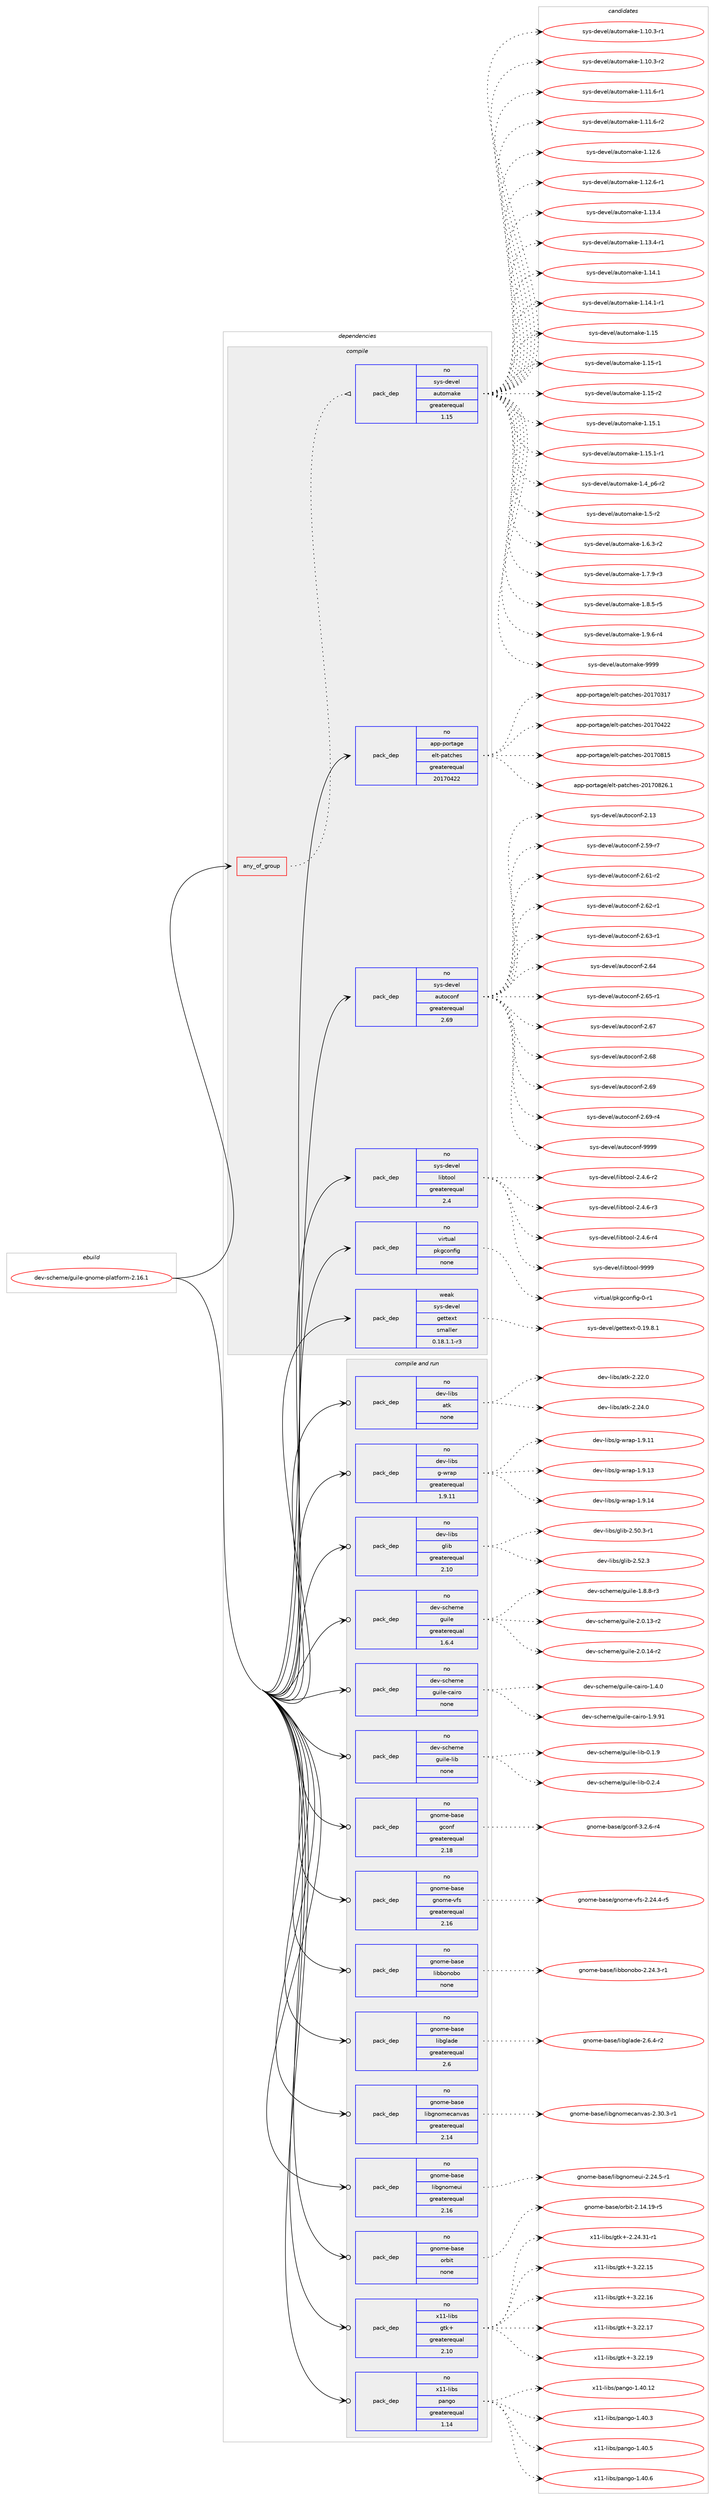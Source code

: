digraph prolog {

# *************
# Graph options
# *************

newrank=true;
concentrate=true;
compound=true;
graph [rankdir=LR,fontname=Helvetica,fontsize=10,ranksep=1.5];#, ranksep=2.5, nodesep=0.2];
edge  [arrowhead=vee];
node  [fontname=Helvetica,fontsize=10];

# **********
# The ebuild
# **********

subgraph cluster_leftcol {
color=gray;
rank=same;
label=<<i>ebuild</i>>;
id [label="dev-scheme/guile-gnome-platform-2.16.1", color=red, width=4, href="../dev-scheme/guile-gnome-platform-2.16.1.svg"];
}

# ****************
# The dependencies
# ****************

subgraph cluster_midcol {
color=gray;
label=<<i>dependencies</i>>;
subgraph cluster_compile {
fillcolor="#eeeeee";
style=filled;
label=<<i>compile</i>>;
subgraph any4094 {
dependency278915 [label=<<TABLE BORDER="0" CELLBORDER="1" CELLSPACING="0" CELLPADDING="4"><TR><TD CELLPADDING="10">any_of_group</TD></TR></TABLE>>, shape=none, color=red];subgraph pack197734 {
dependency278916 [label=<<TABLE BORDER="0" CELLBORDER="1" CELLSPACING="0" CELLPADDING="4" WIDTH="220"><TR><TD ROWSPAN="6" CELLPADDING="30">pack_dep</TD></TR><TR><TD WIDTH="110">no</TD></TR><TR><TD>sys-devel</TD></TR><TR><TD>automake</TD></TR><TR><TD>greaterequal</TD></TR><TR><TD>1.15</TD></TR></TABLE>>, shape=none, color=blue];
}
dependency278915:e -> dependency278916:w [weight=20,style="dotted",arrowhead="oinv"];
}
id:e -> dependency278915:w [weight=20,style="solid",arrowhead="vee"];
subgraph pack197735 {
dependency278917 [label=<<TABLE BORDER="0" CELLBORDER="1" CELLSPACING="0" CELLPADDING="4" WIDTH="220"><TR><TD ROWSPAN="6" CELLPADDING="30">pack_dep</TD></TR><TR><TD WIDTH="110">no</TD></TR><TR><TD>app-portage</TD></TR><TR><TD>elt-patches</TD></TR><TR><TD>greaterequal</TD></TR><TR><TD>20170422</TD></TR></TABLE>>, shape=none, color=blue];
}
id:e -> dependency278917:w [weight=20,style="solid",arrowhead="vee"];
subgraph pack197736 {
dependency278918 [label=<<TABLE BORDER="0" CELLBORDER="1" CELLSPACING="0" CELLPADDING="4" WIDTH="220"><TR><TD ROWSPAN="6" CELLPADDING="30">pack_dep</TD></TR><TR><TD WIDTH="110">no</TD></TR><TR><TD>sys-devel</TD></TR><TR><TD>autoconf</TD></TR><TR><TD>greaterequal</TD></TR><TR><TD>2.69</TD></TR></TABLE>>, shape=none, color=blue];
}
id:e -> dependency278918:w [weight=20,style="solid",arrowhead="vee"];
subgraph pack197737 {
dependency278919 [label=<<TABLE BORDER="0" CELLBORDER="1" CELLSPACING="0" CELLPADDING="4" WIDTH="220"><TR><TD ROWSPAN="6" CELLPADDING="30">pack_dep</TD></TR><TR><TD WIDTH="110">no</TD></TR><TR><TD>sys-devel</TD></TR><TR><TD>libtool</TD></TR><TR><TD>greaterequal</TD></TR><TR><TD>2.4</TD></TR></TABLE>>, shape=none, color=blue];
}
id:e -> dependency278919:w [weight=20,style="solid",arrowhead="vee"];
subgraph pack197738 {
dependency278920 [label=<<TABLE BORDER="0" CELLBORDER="1" CELLSPACING="0" CELLPADDING="4" WIDTH="220"><TR><TD ROWSPAN="6" CELLPADDING="30">pack_dep</TD></TR><TR><TD WIDTH="110">no</TD></TR><TR><TD>virtual</TD></TR><TR><TD>pkgconfig</TD></TR><TR><TD>none</TD></TR><TR><TD></TD></TR></TABLE>>, shape=none, color=blue];
}
id:e -> dependency278920:w [weight=20,style="solid",arrowhead="vee"];
subgraph pack197739 {
dependency278921 [label=<<TABLE BORDER="0" CELLBORDER="1" CELLSPACING="0" CELLPADDING="4" WIDTH="220"><TR><TD ROWSPAN="6" CELLPADDING="30">pack_dep</TD></TR><TR><TD WIDTH="110">weak</TD></TR><TR><TD>sys-devel</TD></TR><TR><TD>gettext</TD></TR><TR><TD>smaller</TD></TR><TR><TD>0.18.1.1-r3</TD></TR></TABLE>>, shape=none, color=blue];
}
id:e -> dependency278921:w [weight=20,style="solid",arrowhead="vee"];
}
subgraph cluster_compileandrun {
fillcolor="#eeeeee";
style=filled;
label=<<i>compile and run</i>>;
subgraph pack197740 {
dependency278922 [label=<<TABLE BORDER="0" CELLBORDER="1" CELLSPACING="0" CELLPADDING="4" WIDTH="220"><TR><TD ROWSPAN="6" CELLPADDING="30">pack_dep</TD></TR><TR><TD WIDTH="110">no</TD></TR><TR><TD>dev-libs</TD></TR><TR><TD>atk</TD></TR><TR><TD>none</TD></TR><TR><TD></TD></TR></TABLE>>, shape=none, color=blue];
}
id:e -> dependency278922:w [weight=20,style="solid",arrowhead="odotvee"];
subgraph pack197741 {
dependency278923 [label=<<TABLE BORDER="0" CELLBORDER="1" CELLSPACING="0" CELLPADDING="4" WIDTH="220"><TR><TD ROWSPAN="6" CELLPADDING="30">pack_dep</TD></TR><TR><TD WIDTH="110">no</TD></TR><TR><TD>dev-libs</TD></TR><TR><TD>g-wrap</TD></TR><TR><TD>greaterequal</TD></TR><TR><TD>1.9.11</TD></TR></TABLE>>, shape=none, color=blue];
}
id:e -> dependency278923:w [weight=20,style="solid",arrowhead="odotvee"];
subgraph pack197742 {
dependency278924 [label=<<TABLE BORDER="0" CELLBORDER="1" CELLSPACING="0" CELLPADDING="4" WIDTH="220"><TR><TD ROWSPAN="6" CELLPADDING="30">pack_dep</TD></TR><TR><TD WIDTH="110">no</TD></TR><TR><TD>dev-libs</TD></TR><TR><TD>glib</TD></TR><TR><TD>greaterequal</TD></TR><TR><TD>2.10</TD></TR></TABLE>>, shape=none, color=blue];
}
id:e -> dependency278924:w [weight=20,style="solid",arrowhead="odotvee"];
subgraph pack197743 {
dependency278925 [label=<<TABLE BORDER="0" CELLBORDER="1" CELLSPACING="0" CELLPADDING="4" WIDTH="220"><TR><TD ROWSPAN="6" CELLPADDING="30">pack_dep</TD></TR><TR><TD WIDTH="110">no</TD></TR><TR><TD>dev-scheme</TD></TR><TR><TD>guile</TD></TR><TR><TD>greaterequal</TD></TR><TR><TD>1.6.4</TD></TR></TABLE>>, shape=none, color=blue];
}
id:e -> dependency278925:w [weight=20,style="solid",arrowhead="odotvee"];
subgraph pack197744 {
dependency278926 [label=<<TABLE BORDER="0" CELLBORDER="1" CELLSPACING="0" CELLPADDING="4" WIDTH="220"><TR><TD ROWSPAN="6" CELLPADDING="30">pack_dep</TD></TR><TR><TD WIDTH="110">no</TD></TR><TR><TD>dev-scheme</TD></TR><TR><TD>guile-cairo</TD></TR><TR><TD>none</TD></TR><TR><TD></TD></TR></TABLE>>, shape=none, color=blue];
}
id:e -> dependency278926:w [weight=20,style="solid",arrowhead="odotvee"];
subgraph pack197745 {
dependency278927 [label=<<TABLE BORDER="0" CELLBORDER="1" CELLSPACING="0" CELLPADDING="4" WIDTH="220"><TR><TD ROWSPAN="6" CELLPADDING="30">pack_dep</TD></TR><TR><TD WIDTH="110">no</TD></TR><TR><TD>dev-scheme</TD></TR><TR><TD>guile-lib</TD></TR><TR><TD>none</TD></TR><TR><TD></TD></TR></TABLE>>, shape=none, color=blue];
}
id:e -> dependency278927:w [weight=20,style="solid",arrowhead="odotvee"];
subgraph pack197746 {
dependency278928 [label=<<TABLE BORDER="0" CELLBORDER="1" CELLSPACING="0" CELLPADDING="4" WIDTH="220"><TR><TD ROWSPAN="6" CELLPADDING="30">pack_dep</TD></TR><TR><TD WIDTH="110">no</TD></TR><TR><TD>gnome-base</TD></TR><TR><TD>gconf</TD></TR><TR><TD>greaterequal</TD></TR><TR><TD>2.18</TD></TR></TABLE>>, shape=none, color=blue];
}
id:e -> dependency278928:w [weight=20,style="solid",arrowhead="odotvee"];
subgraph pack197747 {
dependency278929 [label=<<TABLE BORDER="0" CELLBORDER="1" CELLSPACING="0" CELLPADDING="4" WIDTH="220"><TR><TD ROWSPAN="6" CELLPADDING="30">pack_dep</TD></TR><TR><TD WIDTH="110">no</TD></TR><TR><TD>gnome-base</TD></TR><TR><TD>gnome-vfs</TD></TR><TR><TD>greaterequal</TD></TR><TR><TD>2.16</TD></TR></TABLE>>, shape=none, color=blue];
}
id:e -> dependency278929:w [weight=20,style="solid",arrowhead="odotvee"];
subgraph pack197748 {
dependency278930 [label=<<TABLE BORDER="0" CELLBORDER="1" CELLSPACING="0" CELLPADDING="4" WIDTH="220"><TR><TD ROWSPAN="6" CELLPADDING="30">pack_dep</TD></TR><TR><TD WIDTH="110">no</TD></TR><TR><TD>gnome-base</TD></TR><TR><TD>libbonobo</TD></TR><TR><TD>none</TD></TR><TR><TD></TD></TR></TABLE>>, shape=none, color=blue];
}
id:e -> dependency278930:w [weight=20,style="solid",arrowhead="odotvee"];
subgraph pack197749 {
dependency278931 [label=<<TABLE BORDER="0" CELLBORDER="1" CELLSPACING="0" CELLPADDING="4" WIDTH="220"><TR><TD ROWSPAN="6" CELLPADDING="30">pack_dep</TD></TR><TR><TD WIDTH="110">no</TD></TR><TR><TD>gnome-base</TD></TR><TR><TD>libglade</TD></TR><TR><TD>greaterequal</TD></TR><TR><TD>2.6</TD></TR></TABLE>>, shape=none, color=blue];
}
id:e -> dependency278931:w [weight=20,style="solid",arrowhead="odotvee"];
subgraph pack197750 {
dependency278932 [label=<<TABLE BORDER="0" CELLBORDER="1" CELLSPACING="0" CELLPADDING="4" WIDTH="220"><TR><TD ROWSPAN="6" CELLPADDING="30">pack_dep</TD></TR><TR><TD WIDTH="110">no</TD></TR><TR><TD>gnome-base</TD></TR><TR><TD>libgnomecanvas</TD></TR><TR><TD>greaterequal</TD></TR><TR><TD>2.14</TD></TR></TABLE>>, shape=none, color=blue];
}
id:e -> dependency278932:w [weight=20,style="solid",arrowhead="odotvee"];
subgraph pack197751 {
dependency278933 [label=<<TABLE BORDER="0" CELLBORDER="1" CELLSPACING="0" CELLPADDING="4" WIDTH="220"><TR><TD ROWSPAN="6" CELLPADDING="30">pack_dep</TD></TR><TR><TD WIDTH="110">no</TD></TR><TR><TD>gnome-base</TD></TR><TR><TD>libgnomeui</TD></TR><TR><TD>greaterequal</TD></TR><TR><TD>2.16</TD></TR></TABLE>>, shape=none, color=blue];
}
id:e -> dependency278933:w [weight=20,style="solid",arrowhead="odotvee"];
subgraph pack197752 {
dependency278934 [label=<<TABLE BORDER="0" CELLBORDER="1" CELLSPACING="0" CELLPADDING="4" WIDTH="220"><TR><TD ROWSPAN="6" CELLPADDING="30">pack_dep</TD></TR><TR><TD WIDTH="110">no</TD></TR><TR><TD>gnome-base</TD></TR><TR><TD>orbit</TD></TR><TR><TD>none</TD></TR><TR><TD></TD></TR></TABLE>>, shape=none, color=blue];
}
id:e -> dependency278934:w [weight=20,style="solid",arrowhead="odotvee"];
subgraph pack197753 {
dependency278935 [label=<<TABLE BORDER="0" CELLBORDER="1" CELLSPACING="0" CELLPADDING="4" WIDTH="220"><TR><TD ROWSPAN="6" CELLPADDING="30">pack_dep</TD></TR><TR><TD WIDTH="110">no</TD></TR><TR><TD>x11-libs</TD></TR><TR><TD>gtk+</TD></TR><TR><TD>greaterequal</TD></TR><TR><TD>2.10</TD></TR></TABLE>>, shape=none, color=blue];
}
id:e -> dependency278935:w [weight=20,style="solid",arrowhead="odotvee"];
subgraph pack197754 {
dependency278936 [label=<<TABLE BORDER="0" CELLBORDER="1" CELLSPACING="0" CELLPADDING="4" WIDTH="220"><TR><TD ROWSPAN="6" CELLPADDING="30">pack_dep</TD></TR><TR><TD WIDTH="110">no</TD></TR><TR><TD>x11-libs</TD></TR><TR><TD>pango</TD></TR><TR><TD>greaterequal</TD></TR><TR><TD>1.14</TD></TR></TABLE>>, shape=none, color=blue];
}
id:e -> dependency278936:w [weight=20,style="solid",arrowhead="odotvee"];
}
subgraph cluster_run {
fillcolor="#eeeeee";
style=filled;
label=<<i>run</i>>;
}
}

# **************
# The candidates
# **************

subgraph cluster_choices {
rank=same;
color=gray;
label=<<i>candidates</i>>;

subgraph choice197734 {
color=black;
nodesep=1;
choice11512111545100101118101108479711711611110997107101454946494846514511449 [label="sys-devel/automake-1.10.3-r1", color=red, width=4,href="../sys-devel/automake-1.10.3-r1.svg"];
choice11512111545100101118101108479711711611110997107101454946494846514511450 [label="sys-devel/automake-1.10.3-r2", color=red, width=4,href="../sys-devel/automake-1.10.3-r2.svg"];
choice11512111545100101118101108479711711611110997107101454946494946544511449 [label="sys-devel/automake-1.11.6-r1", color=red, width=4,href="../sys-devel/automake-1.11.6-r1.svg"];
choice11512111545100101118101108479711711611110997107101454946494946544511450 [label="sys-devel/automake-1.11.6-r2", color=red, width=4,href="../sys-devel/automake-1.11.6-r2.svg"];
choice1151211154510010111810110847971171161111099710710145494649504654 [label="sys-devel/automake-1.12.6", color=red, width=4,href="../sys-devel/automake-1.12.6.svg"];
choice11512111545100101118101108479711711611110997107101454946495046544511449 [label="sys-devel/automake-1.12.6-r1", color=red, width=4,href="../sys-devel/automake-1.12.6-r1.svg"];
choice1151211154510010111810110847971171161111099710710145494649514652 [label="sys-devel/automake-1.13.4", color=red, width=4,href="../sys-devel/automake-1.13.4.svg"];
choice11512111545100101118101108479711711611110997107101454946495146524511449 [label="sys-devel/automake-1.13.4-r1", color=red, width=4,href="../sys-devel/automake-1.13.4-r1.svg"];
choice1151211154510010111810110847971171161111099710710145494649524649 [label="sys-devel/automake-1.14.1", color=red, width=4,href="../sys-devel/automake-1.14.1.svg"];
choice11512111545100101118101108479711711611110997107101454946495246494511449 [label="sys-devel/automake-1.14.1-r1", color=red, width=4,href="../sys-devel/automake-1.14.1-r1.svg"];
choice115121115451001011181011084797117116111109971071014549464953 [label="sys-devel/automake-1.15", color=red, width=4,href="../sys-devel/automake-1.15.svg"];
choice1151211154510010111810110847971171161111099710710145494649534511449 [label="sys-devel/automake-1.15-r1", color=red, width=4,href="../sys-devel/automake-1.15-r1.svg"];
choice1151211154510010111810110847971171161111099710710145494649534511450 [label="sys-devel/automake-1.15-r2", color=red, width=4,href="../sys-devel/automake-1.15-r2.svg"];
choice1151211154510010111810110847971171161111099710710145494649534649 [label="sys-devel/automake-1.15.1", color=red, width=4,href="../sys-devel/automake-1.15.1.svg"];
choice11512111545100101118101108479711711611110997107101454946495346494511449 [label="sys-devel/automake-1.15.1-r1", color=red, width=4,href="../sys-devel/automake-1.15.1-r1.svg"];
choice115121115451001011181011084797117116111109971071014549465295112544511450 [label="sys-devel/automake-1.4_p6-r2", color=red, width=4,href="../sys-devel/automake-1.4_p6-r2.svg"];
choice11512111545100101118101108479711711611110997107101454946534511450 [label="sys-devel/automake-1.5-r2", color=red, width=4,href="../sys-devel/automake-1.5-r2.svg"];
choice115121115451001011181011084797117116111109971071014549465446514511450 [label="sys-devel/automake-1.6.3-r2", color=red, width=4,href="../sys-devel/automake-1.6.3-r2.svg"];
choice115121115451001011181011084797117116111109971071014549465546574511451 [label="sys-devel/automake-1.7.9-r3", color=red, width=4,href="../sys-devel/automake-1.7.9-r3.svg"];
choice115121115451001011181011084797117116111109971071014549465646534511453 [label="sys-devel/automake-1.8.5-r5", color=red, width=4,href="../sys-devel/automake-1.8.5-r5.svg"];
choice115121115451001011181011084797117116111109971071014549465746544511452 [label="sys-devel/automake-1.9.6-r4", color=red, width=4,href="../sys-devel/automake-1.9.6-r4.svg"];
choice115121115451001011181011084797117116111109971071014557575757 [label="sys-devel/automake-9999", color=red, width=4,href="../sys-devel/automake-9999.svg"];
dependency278916:e -> choice11512111545100101118101108479711711611110997107101454946494846514511449:w [style=dotted,weight="100"];
dependency278916:e -> choice11512111545100101118101108479711711611110997107101454946494846514511450:w [style=dotted,weight="100"];
dependency278916:e -> choice11512111545100101118101108479711711611110997107101454946494946544511449:w [style=dotted,weight="100"];
dependency278916:e -> choice11512111545100101118101108479711711611110997107101454946494946544511450:w [style=dotted,weight="100"];
dependency278916:e -> choice1151211154510010111810110847971171161111099710710145494649504654:w [style=dotted,weight="100"];
dependency278916:e -> choice11512111545100101118101108479711711611110997107101454946495046544511449:w [style=dotted,weight="100"];
dependency278916:e -> choice1151211154510010111810110847971171161111099710710145494649514652:w [style=dotted,weight="100"];
dependency278916:e -> choice11512111545100101118101108479711711611110997107101454946495146524511449:w [style=dotted,weight="100"];
dependency278916:e -> choice1151211154510010111810110847971171161111099710710145494649524649:w [style=dotted,weight="100"];
dependency278916:e -> choice11512111545100101118101108479711711611110997107101454946495246494511449:w [style=dotted,weight="100"];
dependency278916:e -> choice115121115451001011181011084797117116111109971071014549464953:w [style=dotted,weight="100"];
dependency278916:e -> choice1151211154510010111810110847971171161111099710710145494649534511449:w [style=dotted,weight="100"];
dependency278916:e -> choice1151211154510010111810110847971171161111099710710145494649534511450:w [style=dotted,weight="100"];
dependency278916:e -> choice1151211154510010111810110847971171161111099710710145494649534649:w [style=dotted,weight="100"];
dependency278916:e -> choice11512111545100101118101108479711711611110997107101454946495346494511449:w [style=dotted,weight="100"];
dependency278916:e -> choice115121115451001011181011084797117116111109971071014549465295112544511450:w [style=dotted,weight="100"];
dependency278916:e -> choice11512111545100101118101108479711711611110997107101454946534511450:w [style=dotted,weight="100"];
dependency278916:e -> choice115121115451001011181011084797117116111109971071014549465446514511450:w [style=dotted,weight="100"];
dependency278916:e -> choice115121115451001011181011084797117116111109971071014549465546574511451:w [style=dotted,weight="100"];
dependency278916:e -> choice115121115451001011181011084797117116111109971071014549465646534511453:w [style=dotted,weight="100"];
dependency278916:e -> choice115121115451001011181011084797117116111109971071014549465746544511452:w [style=dotted,weight="100"];
dependency278916:e -> choice115121115451001011181011084797117116111109971071014557575757:w [style=dotted,weight="100"];
}
subgraph choice197735 {
color=black;
nodesep=1;
choice97112112451121111141169710310147101108116451129711699104101115455048495548514955 [label="app-portage/elt-patches-20170317", color=red, width=4,href="../app-portage/elt-patches-20170317.svg"];
choice97112112451121111141169710310147101108116451129711699104101115455048495548525050 [label="app-portage/elt-patches-20170422", color=red, width=4,href="../app-portage/elt-patches-20170422.svg"];
choice97112112451121111141169710310147101108116451129711699104101115455048495548564953 [label="app-portage/elt-patches-20170815", color=red, width=4,href="../app-portage/elt-patches-20170815.svg"];
choice971121124511211111411697103101471011081164511297116991041011154550484955485650544649 [label="app-portage/elt-patches-20170826.1", color=red, width=4,href="../app-portage/elt-patches-20170826.1.svg"];
dependency278917:e -> choice97112112451121111141169710310147101108116451129711699104101115455048495548514955:w [style=dotted,weight="100"];
dependency278917:e -> choice97112112451121111141169710310147101108116451129711699104101115455048495548525050:w [style=dotted,weight="100"];
dependency278917:e -> choice97112112451121111141169710310147101108116451129711699104101115455048495548564953:w [style=dotted,weight="100"];
dependency278917:e -> choice971121124511211111411697103101471011081164511297116991041011154550484955485650544649:w [style=dotted,weight="100"];
}
subgraph choice197736 {
color=black;
nodesep=1;
choice115121115451001011181011084797117116111991111101024550464951 [label="sys-devel/autoconf-2.13", color=red, width=4,href="../sys-devel/autoconf-2.13.svg"];
choice1151211154510010111810110847971171161119911111010245504653574511455 [label="sys-devel/autoconf-2.59-r7", color=red, width=4,href="../sys-devel/autoconf-2.59-r7.svg"];
choice1151211154510010111810110847971171161119911111010245504654494511450 [label="sys-devel/autoconf-2.61-r2", color=red, width=4,href="../sys-devel/autoconf-2.61-r2.svg"];
choice1151211154510010111810110847971171161119911111010245504654504511449 [label="sys-devel/autoconf-2.62-r1", color=red, width=4,href="../sys-devel/autoconf-2.62-r1.svg"];
choice1151211154510010111810110847971171161119911111010245504654514511449 [label="sys-devel/autoconf-2.63-r1", color=red, width=4,href="../sys-devel/autoconf-2.63-r1.svg"];
choice115121115451001011181011084797117116111991111101024550465452 [label="sys-devel/autoconf-2.64", color=red, width=4,href="../sys-devel/autoconf-2.64.svg"];
choice1151211154510010111810110847971171161119911111010245504654534511449 [label="sys-devel/autoconf-2.65-r1", color=red, width=4,href="../sys-devel/autoconf-2.65-r1.svg"];
choice115121115451001011181011084797117116111991111101024550465455 [label="sys-devel/autoconf-2.67", color=red, width=4,href="../sys-devel/autoconf-2.67.svg"];
choice115121115451001011181011084797117116111991111101024550465456 [label="sys-devel/autoconf-2.68", color=red, width=4,href="../sys-devel/autoconf-2.68.svg"];
choice115121115451001011181011084797117116111991111101024550465457 [label="sys-devel/autoconf-2.69", color=red, width=4,href="../sys-devel/autoconf-2.69.svg"];
choice1151211154510010111810110847971171161119911111010245504654574511452 [label="sys-devel/autoconf-2.69-r4", color=red, width=4,href="../sys-devel/autoconf-2.69-r4.svg"];
choice115121115451001011181011084797117116111991111101024557575757 [label="sys-devel/autoconf-9999", color=red, width=4,href="../sys-devel/autoconf-9999.svg"];
dependency278918:e -> choice115121115451001011181011084797117116111991111101024550464951:w [style=dotted,weight="100"];
dependency278918:e -> choice1151211154510010111810110847971171161119911111010245504653574511455:w [style=dotted,weight="100"];
dependency278918:e -> choice1151211154510010111810110847971171161119911111010245504654494511450:w [style=dotted,weight="100"];
dependency278918:e -> choice1151211154510010111810110847971171161119911111010245504654504511449:w [style=dotted,weight="100"];
dependency278918:e -> choice1151211154510010111810110847971171161119911111010245504654514511449:w [style=dotted,weight="100"];
dependency278918:e -> choice115121115451001011181011084797117116111991111101024550465452:w [style=dotted,weight="100"];
dependency278918:e -> choice1151211154510010111810110847971171161119911111010245504654534511449:w [style=dotted,weight="100"];
dependency278918:e -> choice115121115451001011181011084797117116111991111101024550465455:w [style=dotted,weight="100"];
dependency278918:e -> choice115121115451001011181011084797117116111991111101024550465456:w [style=dotted,weight="100"];
dependency278918:e -> choice115121115451001011181011084797117116111991111101024550465457:w [style=dotted,weight="100"];
dependency278918:e -> choice1151211154510010111810110847971171161119911111010245504654574511452:w [style=dotted,weight="100"];
dependency278918:e -> choice115121115451001011181011084797117116111991111101024557575757:w [style=dotted,weight="100"];
}
subgraph choice197737 {
color=black;
nodesep=1;
choice1151211154510010111810110847108105981161111111084550465246544511450 [label="sys-devel/libtool-2.4.6-r2", color=red, width=4,href="../sys-devel/libtool-2.4.6-r2.svg"];
choice1151211154510010111810110847108105981161111111084550465246544511451 [label="sys-devel/libtool-2.4.6-r3", color=red, width=4,href="../sys-devel/libtool-2.4.6-r3.svg"];
choice1151211154510010111810110847108105981161111111084550465246544511452 [label="sys-devel/libtool-2.4.6-r4", color=red, width=4,href="../sys-devel/libtool-2.4.6-r4.svg"];
choice1151211154510010111810110847108105981161111111084557575757 [label="sys-devel/libtool-9999", color=red, width=4,href="../sys-devel/libtool-9999.svg"];
dependency278919:e -> choice1151211154510010111810110847108105981161111111084550465246544511450:w [style=dotted,weight="100"];
dependency278919:e -> choice1151211154510010111810110847108105981161111111084550465246544511451:w [style=dotted,weight="100"];
dependency278919:e -> choice1151211154510010111810110847108105981161111111084550465246544511452:w [style=dotted,weight="100"];
dependency278919:e -> choice1151211154510010111810110847108105981161111111084557575757:w [style=dotted,weight="100"];
}
subgraph choice197738 {
color=black;
nodesep=1;
choice11810511411611797108471121071039911111010210510345484511449 [label="virtual/pkgconfig-0-r1", color=red, width=4,href="../virtual/pkgconfig-0-r1.svg"];
dependency278920:e -> choice11810511411611797108471121071039911111010210510345484511449:w [style=dotted,weight="100"];
}
subgraph choice197739 {
color=black;
nodesep=1;
choice1151211154510010111810110847103101116116101120116454846495746564649 [label="sys-devel/gettext-0.19.8.1", color=red, width=4,href="../sys-devel/gettext-0.19.8.1.svg"];
dependency278921:e -> choice1151211154510010111810110847103101116116101120116454846495746564649:w [style=dotted,weight="100"];
}
subgraph choice197740 {
color=black;
nodesep=1;
choice1001011184510810598115479711610745504650504648 [label="dev-libs/atk-2.22.0", color=red, width=4,href="../dev-libs/atk-2.22.0.svg"];
choice1001011184510810598115479711610745504650524648 [label="dev-libs/atk-2.24.0", color=red, width=4,href="../dev-libs/atk-2.24.0.svg"];
dependency278922:e -> choice1001011184510810598115479711610745504650504648:w [style=dotted,weight="100"];
dependency278922:e -> choice1001011184510810598115479711610745504650524648:w [style=dotted,weight="100"];
}
subgraph choice197741 {
color=black;
nodesep=1;
choice100101118451081059811547103451191149711245494657464949 [label="dev-libs/g-wrap-1.9.11", color=red, width=4,href="../dev-libs/g-wrap-1.9.11.svg"];
choice100101118451081059811547103451191149711245494657464951 [label="dev-libs/g-wrap-1.9.13", color=red, width=4,href="../dev-libs/g-wrap-1.9.13.svg"];
choice100101118451081059811547103451191149711245494657464952 [label="dev-libs/g-wrap-1.9.14", color=red, width=4,href="../dev-libs/g-wrap-1.9.14.svg"];
dependency278923:e -> choice100101118451081059811547103451191149711245494657464949:w [style=dotted,weight="100"];
dependency278923:e -> choice100101118451081059811547103451191149711245494657464951:w [style=dotted,weight="100"];
dependency278923:e -> choice100101118451081059811547103451191149711245494657464952:w [style=dotted,weight="100"];
}
subgraph choice197742 {
color=black;
nodesep=1;
choice10010111845108105981154710310810598455046534846514511449 [label="dev-libs/glib-2.50.3-r1", color=red, width=4,href="../dev-libs/glib-2.50.3-r1.svg"];
choice1001011184510810598115471031081059845504653504651 [label="dev-libs/glib-2.52.3", color=red, width=4,href="../dev-libs/glib-2.52.3.svg"];
dependency278924:e -> choice10010111845108105981154710310810598455046534846514511449:w [style=dotted,weight="100"];
dependency278924:e -> choice1001011184510810598115471031081059845504653504651:w [style=dotted,weight="100"];
}
subgraph choice197743 {
color=black;
nodesep=1;
choice1001011184511599104101109101471031171051081014549465646564511451 [label="dev-scheme/guile-1.8.8-r3", color=red, width=4,href="../dev-scheme/guile-1.8.8-r3.svg"];
choice100101118451159910410110910147103117105108101455046484649514511450 [label="dev-scheme/guile-2.0.13-r2", color=red, width=4,href="../dev-scheme/guile-2.0.13-r2.svg"];
choice100101118451159910410110910147103117105108101455046484649524511450 [label="dev-scheme/guile-2.0.14-r2", color=red, width=4,href="../dev-scheme/guile-2.0.14-r2.svg"];
dependency278925:e -> choice1001011184511599104101109101471031171051081014549465646564511451:w [style=dotted,weight="100"];
dependency278925:e -> choice100101118451159910410110910147103117105108101455046484649514511450:w [style=dotted,weight="100"];
dependency278925:e -> choice100101118451159910410110910147103117105108101455046484649524511450:w [style=dotted,weight="100"];
}
subgraph choice197744 {
color=black;
nodesep=1;
choice100101118451159910410110910147103117105108101459997105114111454946524648 [label="dev-scheme/guile-cairo-1.4.0", color=red, width=4,href="../dev-scheme/guile-cairo-1.4.0.svg"];
choice10010111845115991041011091014710311710510810145999710511411145494657465749 [label="dev-scheme/guile-cairo-1.9.91", color=red, width=4,href="../dev-scheme/guile-cairo-1.9.91.svg"];
dependency278926:e -> choice100101118451159910410110910147103117105108101459997105114111454946524648:w [style=dotted,weight="100"];
dependency278926:e -> choice10010111845115991041011091014710311710510810145999710511411145494657465749:w [style=dotted,weight="100"];
}
subgraph choice197745 {
color=black;
nodesep=1;
choice1001011184511599104101109101471031171051081014510810598454846494657 [label="dev-scheme/guile-lib-0.1.9", color=red, width=4,href="../dev-scheme/guile-lib-0.1.9.svg"];
choice1001011184511599104101109101471031171051081014510810598454846504652 [label="dev-scheme/guile-lib-0.2.4", color=red, width=4,href="../dev-scheme/guile-lib-0.2.4.svg"];
dependency278927:e -> choice1001011184511599104101109101471031171051081014510810598454846494657:w [style=dotted,weight="100"];
dependency278927:e -> choice1001011184511599104101109101471031171051081014510810598454846504652:w [style=dotted,weight="100"];
}
subgraph choice197746 {
color=black;
nodesep=1;
choice10311011110910145989711510147103991111101024551465046544511452 [label="gnome-base/gconf-3.2.6-r4", color=red, width=4,href="../gnome-base/gconf-3.2.6-r4.svg"];
dependency278928:e -> choice10311011110910145989711510147103991111101024551465046544511452:w [style=dotted,weight="100"];
}
subgraph choice197747 {
color=black;
nodesep=1;
choice1031101111091014598971151014710311011110910145118102115455046505246524511453 [label="gnome-base/gnome-vfs-2.24.4-r5", color=red, width=4,href="../gnome-base/gnome-vfs-2.24.4-r5.svg"];
dependency278929:e -> choice1031101111091014598971151014710311011110910145118102115455046505246524511453:w [style=dotted,weight="100"];
}
subgraph choice197748 {
color=black;
nodesep=1;
choice10311011110910145989711510147108105989811111011198111455046505246514511449 [label="gnome-base/libbonobo-2.24.3-r1", color=red, width=4,href="../gnome-base/libbonobo-2.24.3-r1.svg"];
dependency278930:e -> choice10311011110910145989711510147108105989811111011198111455046505246514511449:w [style=dotted,weight="100"];
}
subgraph choice197749 {
color=black;
nodesep=1;
choice1031101111091014598971151014710810598103108971001014550465446524511450 [label="gnome-base/libglade-2.6.4-r2", color=red, width=4,href="../gnome-base/libglade-2.6.4-r2.svg"];
dependency278931:e -> choice1031101111091014598971151014710810598103108971001014550465446524511450:w [style=dotted,weight="100"];
}
subgraph choice197750 {
color=black;
nodesep=1;
choice1031101111091014598971151014710810598103110111109101999711011897115455046514846514511449 [label="gnome-base/libgnomecanvas-2.30.3-r1", color=red, width=4,href="../gnome-base/libgnomecanvas-2.30.3-r1.svg"];
dependency278932:e -> choice1031101111091014598971151014710810598103110111109101999711011897115455046514846514511449:w [style=dotted,weight="100"];
}
subgraph choice197751 {
color=black;
nodesep=1;
choice1031101111091014598971151014710810598103110111109101117105455046505246534511449 [label="gnome-base/libgnomeui-2.24.5-r1", color=red, width=4,href="../gnome-base/libgnomeui-2.24.5-r1.svg"];
dependency278933:e -> choice1031101111091014598971151014710810598103110111109101117105455046505246534511449:w [style=dotted,weight="100"];
}
subgraph choice197752 {
color=black;
nodesep=1;
choice103110111109101459897115101471111149810511645504649524649574511453 [label="gnome-base/orbit-2.14.19-r5", color=red, width=4,href="../gnome-base/orbit-2.14.19-r5.svg"];
dependency278934:e -> choice103110111109101459897115101471111149810511645504649524649574511453:w [style=dotted,weight="100"];
}
subgraph choice197753 {
color=black;
nodesep=1;
choice12049494510810598115471031161074345504650524651494511449 [label="x11-libs/gtk+-2.24.31-r1", color=red, width=4,href="../x11-libs/gtk+-2.24.31-r1.svg"];
choice1204949451081059811547103116107434551465050464953 [label="x11-libs/gtk+-3.22.15", color=red, width=4,href="../x11-libs/gtk+-3.22.15.svg"];
choice1204949451081059811547103116107434551465050464954 [label="x11-libs/gtk+-3.22.16", color=red, width=4,href="../x11-libs/gtk+-3.22.16.svg"];
choice1204949451081059811547103116107434551465050464955 [label="x11-libs/gtk+-3.22.17", color=red, width=4,href="../x11-libs/gtk+-3.22.17.svg"];
choice1204949451081059811547103116107434551465050464957 [label="x11-libs/gtk+-3.22.19", color=red, width=4,href="../x11-libs/gtk+-3.22.19.svg"];
dependency278935:e -> choice12049494510810598115471031161074345504650524651494511449:w [style=dotted,weight="100"];
dependency278935:e -> choice1204949451081059811547103116107434551465050464953:w [style=dotted,weight="100"];
dependency278935:e -> choice1204949451081059811547103116107434551465050464954:w [style=dotted,weight="100"];
dependency278935:e -> choice1204949451081059811547103116107434551465050464955:w [style=dotted,weight="100"];
dependency278935:e -> choice1204949451081059811547103116107434551465050464957:w [style=dotted,weight="100"];
}
subgraph choice197754 {
color=black;
nodesep=1;
choice1204949451081059811547112971101031114549465248464950 [label="x11-libs/pango-1.40.12", color=red, width=4,href="../x11-libs/pango-1.40.12.svg"];
choice12049494510810598115471129711010311145494652484651 [label="x11-libs/pango-1.40.3", color=red, width=4,href="../x11-libs/pango-1.40.3.svg"];
choice12049494510810598115471129711010311145494652484653 [label="x11-libs/pango-1.40.5", color=red, width=4,href="../x11-libs/pango-1.40.5.svg"];
choice12049494510810598115471129711010311145494652484654 [label="x11-libs/pango-1.40.6", color=red, width=4,href="../x11-libs/pango-1.40.6.svg"];
dependency278936:e -> choice1204949451081059811547112971101031114549465248464950:w [style=dotted,weight="100"];
dependency278936:e -> choice12049494510810598115471129711010311145494652484651:w [style=dotted,weight="100"];
dependency278936:e -> choice12049494510810598115471129711010311145494652484653:w [style=dotted,weight="100"];
dependency278936:e -> choice12049494510810598115471129711010311145494652484654:w [style=dotted,weight="100"];
}
}

}

